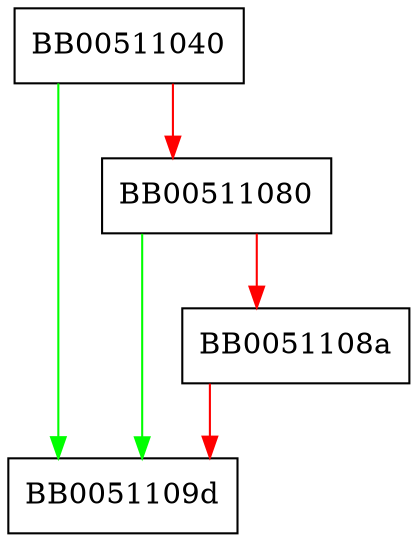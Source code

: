 digraph ASN1_GENERALIZEDTIME_set_string {
  node [shape="box"];
  graph [splines=ortho];
  BB00511040 -> BB0051109d [color="green"];
  BB00511040 -> BB00511080 [color="red"];
  BB00511080 -> BB0051109d [color="green"];
  BB00511080 -> BB0051108a [color="red"];
  BB0051108a -> BB0051109d [color="red"];
}